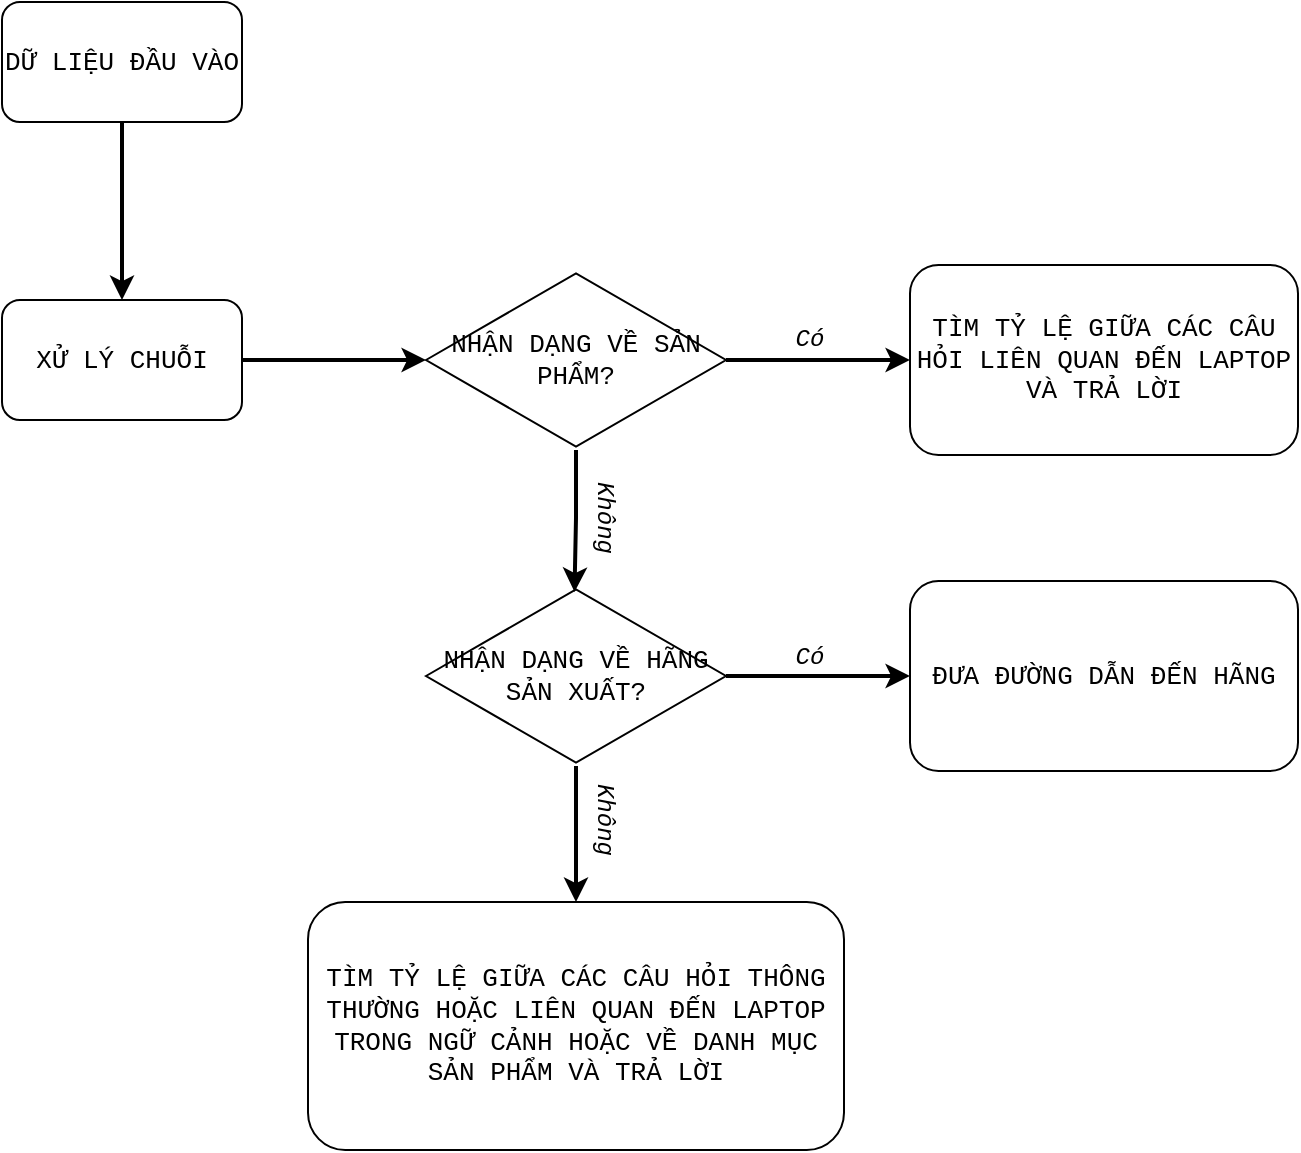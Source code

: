 <mxfile version="22.0.8" type="device">
  <diagram name="Trang-1" id="riECzNyxkAY8H1ekNa-P">
    <mxGraphModel dx="1002" dy="539" grid="0" gridSize="10" guides="1" tooltips="1" connect="1" arrows="1" fold="1" page="1" pageScale="1" pageWidth="827" pageHeight="1169" math="0" shadow="0">
      <root>
        <mxCell id="0" />
        <mxCell id="1" parent="0" />
        <mxCell id="jjm_iwe9MJxoO4ZBsdH2-3" style="edgeStyle=orthogonalEdgeStyle;rounded=0;orthogonalLoop=1;jettySize=auto;html=1;entryX=0.5;entryY=0;entryDx=0;entryDy=0;strokeWidth=2;fontFamily=Courier New;fontSize=13;" edge="1" parent="1" source="jjm_iwe9MJxoO4ZBsdH2-1" target="jjm_iwe9MJxoO4ZBsdH2-2">
          <mxGeometry relative="1" as="geometry" />
        </mxCell>
        <mxCell id="jjm_iwe9MJxoO4ZBsdH2-1" value="DỮ LIỆU ĐẦU VÀO" style="rounded=1;whiteSpace=wrap;html=1;fontFamily=Courier New;fontSize=13;" vertex="1" parent="1">
          <mxGeometry x="127" y="147" width="120" height="60" as="geometry" />
        </mxCell>
        <mxCell id="jjm_iwe9MJxoO4ZBsdH2-6" value="" style="edgeStyle=orthogonalEdgeStyle;rounded=0;orthogonalLoop=1;jettySize=auto;html=1;strokeWidth=2;fontFamily=Courier New;fontSize=13;" edge="1" parent="1" source="jjm_iwe9MJxoO4ZBsdH2-2" target="jjm_iwe9MJxoO4ZBsdH2-5">
          <mxGeometry relative="1" as="geometry" />
        </mxCell>
        <mxCell id="jjm_iwe9MJxoO4ZBsdH2-2" value="XỬ LÝ CHUỖI" style="rounded=1;whiteSpace=wrap;html=1;fontFamily=Courier New;fontSize=13;" vertex="1" parent="1">
          <mxGeometry x="127" y="296" width="120" height="60" as="geometry" />
        </mxCell>
        <mxCell id="jjm_iwe9MJxoO4ZBsdH2-8" style="edgeStyle=orthogonalEdgeStyle;rounded=0;orthogonalLoop=1;jettySize=auto;html=1;entryX=0;entryY=0.5;entryDx=0;entryDy=0;strokeWidth=2;fontFamily=Courier New;fontSize=13;" edge="1" parent="1" source="jjm_iwe9MJxoO4ZBsdH2-5" target="jjm_iwe9MJxoO4ZBsdH2-7">
          <mxGeometry relative="1" as="geometry" />
        </mxCell>
        <mxCell id="jjm_iwe9MJxoO4ZBsdH2-5" value="NHẬN DẠNG VỀ SẢN PHẨM?" style="html=1;whiteSpace=wrap;aspect=fixed;shape=isoRectangle;fontFamily=Courier New;fontSize=13;" vertex="1" parent="1">
          <mxGeometry x="339" y="281" width="150" height="90" as="geometry" />
        </mxCell>
        <mxCell id="jjm_iwe9MJxoO4ZBsdH2-7" value="TÌM TỶ LỆ GIỮA CÁC CÂU HỎI LIÊN QUAN ĐẾN LAPTOP VÀ TRẢ LỜI" style="rounded=1;whiteSpace=wrap;html=1;fontFamily=Courier New;fontSize=13;" vertex="1" parent="1">
          <mxGeometry x="581" y="278.5" width="194" height="95" as="geometry" />
        </mxCell>
        <mxCell id="jjm_iwe9MJxoO4ZBsdH2-15" style="edgeStyle=orthogonalEdgeStyle;rounded=0;orthogonalLoop=1;jettySize=auto;html=1;strokeWidth=2;fontFamily=Courier New;fontSize=13;" edge="1" parent="1" source="jjm_iwe9MJxoO4ZBsdH2-12" target="jjm_iwe9MJxoO4ZBsdH2-14">
          <mxGeometry relative="1" as="geometry" />
        </mxCell>
        <mxCell id="jjm_iwe9MJxoO4ZBsdH2-17" style="edgeStyle=orthogonalEdgeStyle;rounded=0;orthogonalLoop=1;jettySize=auto;html=1;entryX=0.5;entryY=0;entryDx=0;entryDy=0;strokeWidth=2;fontFamily=Courier New;fontSize=13;" edge="1" parent="1" source="jjm_iwe9MJxoO4ZBsdH2-12" target="jjm_iwe9MJxoO4ZBsdH2-16">
          <mxGeometry relative="1" as="geometry" />
        </mxCell>
        <mxCell id="jjm_iwe9MJxoO4ZBsdH2-12" value="NHẬN DẠNG VỀ HÃNG SẢN XUẤT?" style="html=1;whiteSpace=wrap;aspect=fixed;shape=isoRectangle;fontFamily=Courier New;fontSize=13;" vertex="1" parent="1">
          <mxGeometry x="339" y="439" width="150" height="90" as="geometry" />
        </mxCell>
        <mxCell id="jjm_iwe9MJxoO4ZBsdH2-13" style="edgeStyle=orthogonalEdgeStyle;rounded=0;orthogonalLoop=1;jettySize=auto;html=1;entryX=0.495;entryY=0.033;entryDx=0;entryDy=0;entryPerimeter=0;strokeWidth=2;fontFamily=Courier New;fontSize=13;" edge="1" parent="1" source="jjm_iwe9MJxoO4ZBsdH2-5" target="jjm_iwe9MJxoO4ZBsdH2-12">
          <mxGeometry relative="1" as="geometry" />
        </mxCell>
        <mxCell id="jjm_iwe9MJxoO4ZBsdH2-14" value="ĐƯA ĐƯỜNG DẪN ĐẾN HÃNG" style="rounded=1;whiteSpace=wrap;html=1;fontFamily=Courier New;fontSize=13;" vertex="1" parent="1">
          <mxGeometry x="581" y="436.5" width="194" height="95" as="geometry" />
        </mxCell>
        <mxCell id="jjm_iwe9MJxoO4ZBsdH2-16" value="TÌM TỶ LỆ GIỮA CÁC CÂU HỎI THÔNG THƯỜNG HOẶC LIÊN QUAN ĐẾN LAPTOP TRONG NGỮ CẢNH HOẶC VỀ DANH MỤC SẢN PHẨM VÀ TRẢ LỜI" style="rounded=1;whiteSpace=wrap;html=1;fontFamily=Courier New;fontSize=13;" vertex="1" parent="1">
          <mxGeometry x="280" y="597" width="268" height="124" as="geometry" />
        </mxCell>
        <UserObject label="&lt;i&gt;Có&lt;/i&gt;" placeholders="1" name="Variable" id="jjm_iwe9MJxoO4ZBsdH2-18">
          <mxCell style="text;html=1;strokeColor=none;fillColor=none;align=center;verticalAlign=middle;whiteSpace=wrap;overflow=hidden;fontFamily=Courier New;" vertex="1" parent="1">
            <mxGeometry x="491" y="306" width="80" height="20" as="geometry" />
          </mxCell>
        </UserObject>
        <UserObject label="&lt;i&gt;Có&lt;/i&gt;" placeholders="1" name="Variable" id="jjm_iwe9MJxoO4ZBsdH2-20">
          <mxCell style="text;html=1;strokeColor=none;fillColor=none;align=center;verticalAlign=middle;whiteSpace=wrap;overflow=hidden;fontFamily=Courier New;" vertex="1" parent="1">
            <mxGeometry x="491" y="465" width="80" height="20" as="geometry" />
          </mxCell>
        </UserObject>
        <UserObject label="&lt;i&gt;Không&lt;/i&gt;" placeholders="1" name="Variable" id="jjm_iwe9MJxoO4ZBsdH2-21">
          <mxCell style="text;html=1;strokeColor=none;fillColor=none;align=center;verticalAlign=middle;whiteSpace=wrap;overflow=hidden;rotation=90;fontFamily=Courier New;" vertex="1" parent="1">
            <mxGeometry x="388" y="395" width="80" height="20" as="geometry" />
          </mxCell>
        </UserObject>
        <UserObject label="&lt;i&gt;Không&lt;/i&gt;" placeholders="1" name="Variable" id="jjm_iwe9MJxoO4ZBsdH2-22">
          <mxCell style="text;html=1;strokeColor=none;fillColor=none;align=center;verticalAlign=middle;whiteSpace=wrap;overflow=hidden;rotation=90;fontFamily=Courier New;" vertex="1" parent="1">
            <mxGeometry x="388" y="546" width="80" height="20" as="geometry" />
          </mxCell>
        </UserObject>
      </root>
    </mxGraphModel>
  </diagram>
</mxfile>
